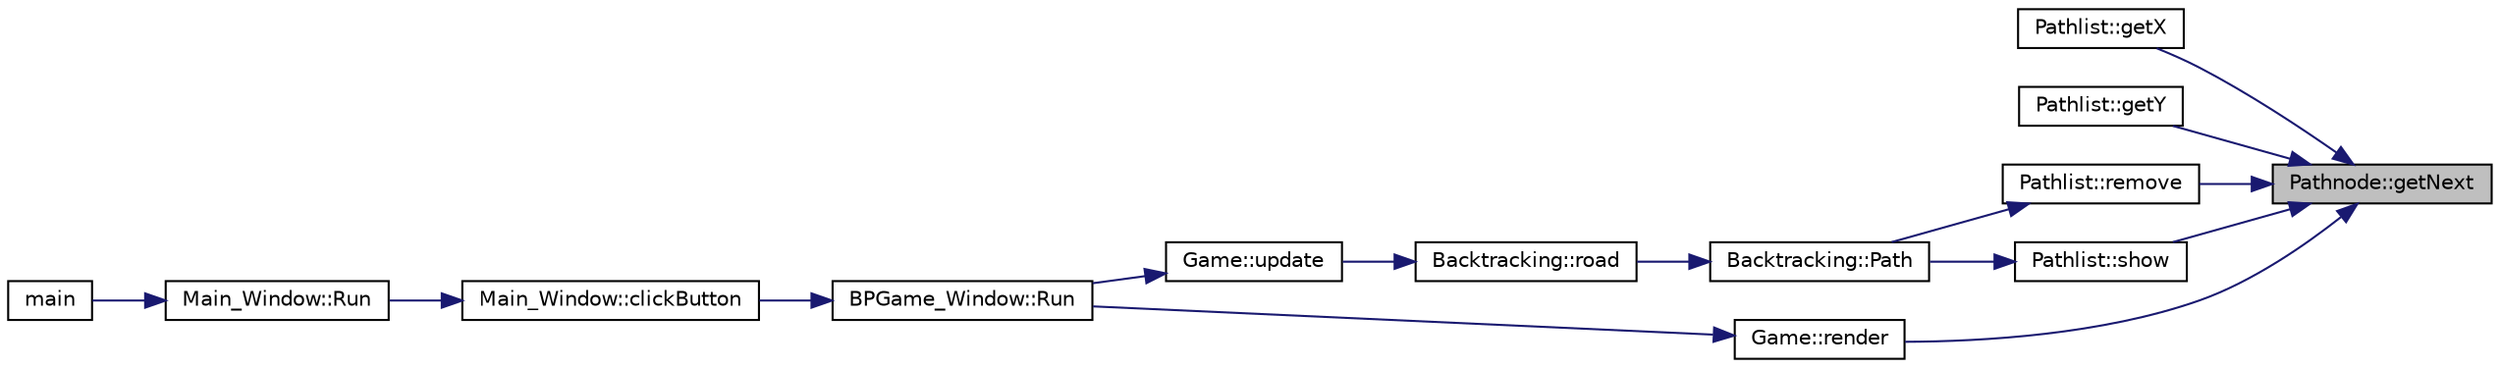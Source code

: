 digraph "Pathnode::getNext"
{
 // LATEX_PDF_SIZE
  edge [fontname="Helvetica",fontsize="10",labelfontname="Helvetica",labelfontsize="10"];
  node [fontname="Helvetica",fontsize="10",shape=record];
  rankdir="RL";
  Node1 [label="Pathnode::getNext",height=0.2,width=0.4,color="black", fillcolor="grey75", style="filled", fontcolor="black",tooltip="get the next node"];
  Node1 -> Node2 [dir="back",color="midnightblue",fontsize="10",style="solid"];
  Node2 [label="Pathlist::getX",height=0.2,width=0.4,color="black", fillcolor="white", style="filled",URL="$classPathlist.html#ab9b7bebc5db3f4b85255d33196e13fb1",tooltip=" "];
  Node1 -> Node3 [dir="back",color="midnightblue",fontsize="10",style="solid"];
  Node3 [label="Pathlist::getY",height=0.2,width=0.4,color="black", fillcolor="white", style="filled",URL="$classPathlist.html#a909b50abdcf20542e686427c7ed3bd52",tooltip=" "];
  Node1 -> Node4 [dir="back",color="midnightblue",fontsize="10",style="solid"];
  Node4 [label="Pathlist::remove",height=0.2,width=0.4,color="black", fillcolor="white", style="filled",URL="$classPathlist.html#a1aa781b3e80fde88dab9a4f17ac140b7",tooltip="removes the last element of the linked list"];
  Node4 -> Node5 [dir="back",color="midnightblue",fontsize="10",style="solid"];
  Node5 [label="Backtracking::Path",height=0.2,width=0.4,color="black", fillcolor="white", style="filled",URL="$classBacktracking.html#aa6ab348e6d6c30cd106ab9ac4ff3bb74",tooltip=" "];
  Node5 -> Node6 [dir="back",color="midnightblue",fontsize="10",style="solid"];
  Node6 [label="Backtracking::road",height=0.2,width=0.4,color="black", fillcolor="white", style="filled",URL="$classBacktracking.html#ab260a8a7109050ec57ea5efb50fe72c8",tooltip="gives the path fro an specific position"];
  Node6 -> Node7 [dir="back",color="midnightblue",fontsize="10",style="solid"];
  Node7 [label="Game::update",height=0.2,width=0.4,color="black", fillcolor="white", style="filled",URL="$classGame.html#a79df6376b332d63c9eca0dcee30305c3",tooltip=" "];
  Node7 -> Node8 [dir="back",color="midnightblue",fontsize="10",style="solid"];
  Node8 [label="BPGame_Window::Run",height=0.2,width=0.4,color="black", fillcolor="white", style="filled",URL="$classBPGame__Window.html#af16ea50673729421b824d00b57769c7b",tooltip="Run the window for the BP Game."];
  Node8 -> Node9 [dir="back",color="midnightblue",fontsize="10",style="solid"];
  Node9 [label="Main_Window::clickButton",height=0.2,width=0.4,color="black", fillcolor="white", style="filled",URL="$classMain__Window.html#a502bce91d1c3e08d193eb817c9b79f00",tooltip="It is called if the mouse is left clicked, and changes the window if the click was over a button."];
  Node9 -> Node10 [dir="back",color="midnightblue",fontsize="10",style="solid"];
  Node10 [label="Main_Window::Run",height=0.2,width=0.4,color="black", fillcolor="white", style="filled",URL="$classMain__Window.html#ae90070ea093f89d1f207b686e6e569a3",tooltip="Initializes the menu window."];
  Node10 -> Node11 [dir="back",color="midnightblue",fontsize="10",style="solid"];
  Node11 [label="main",height=0.2,width=0.4,color="black", fillcolor="white", style="filled",URL="$main_8cpp.html#ae66f6b31b5ad750f1fe042a706a4e3d4",tooltip=" "];
  Node1 -> Node12 [dir="back",color="midnightblue",fontsize="10",style="solid"];
  Node12 [label="Game::render",height=0.2,width=0.4,color="black", fillcolor="white", style="filled",URL="$classGame.html#a15ddd769261d923827a3cdf41499c843",tooltip=" "];
  Node12 -> Node8 [dir="back",color="midnightblue",fontsize="10",style="solid"];
  Node1 -> Node13 [dir="back",color="midnightblue",fontsize="10",style="solid"];
  Node13 [label="Pathlist::show",height=0.2,width=0.4,color="black", fillcolor="white", style="filled",URL="$classPathlist.html#aac1853f4e0446b2648b9c81a9b586783",tooltip="shows the list content"];
  Node13 -> Node5 [dir="back",color="midnightblue",fontsize="10",style="solid"];
}
